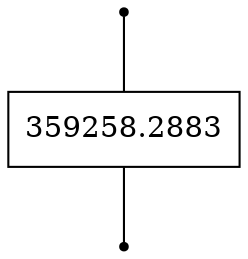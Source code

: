 graph {
start_775931202 [shape = point;]
end_775931202 [shape = point;]
775931202 [shape = record; label = 359258.2883]
start_775931202 -- 775931202
775931202 -- end_775931202

}
